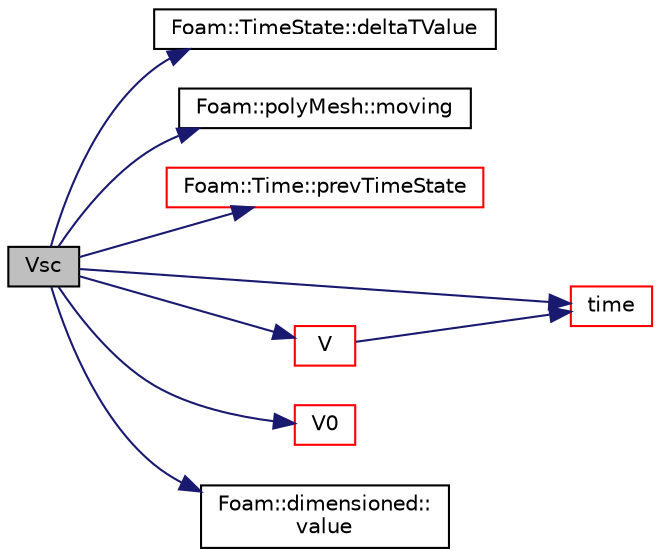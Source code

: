 digraph "Vsc"
{
  bgcolor="transparent";
  edge [fontname="Helvetica",fontsize="10",labelfontname="Helvetica",labelfontsize="10"];
  node [fontname="Helvetica",fontsize="10",shape=record];
  rankdir="LR";
  Node1 [label="Vsc",height=0.2,width=0.4,color="black", fillcolor="grey75", style="filled", fontcolor="black"];
  Node1 -> Node2 [color="midnightblue",fontsize="10",style="solid",fontname="Helvetica"];
  Node2 [label="Foam::TimeState::deltaTValue",height=0.2,width=0.4,color="black",URL="$a02689.html#a664afb7178a107bfcb662f688e0bcb62",tooltip="Return time step value. "];
  Node1 -> Node3 [color="midnightblue",fontsize="10",style="solid",fontname="Helvetica"];
  Node3 [label="Foam::polyMesh::moving",height=0.2,width=0.4,color="black",URL="$a01954.html#acf4d608f7e0fe874d68b2d9c15e73974",tooltip="Is mesh moving. "];
  Node1 -> Node4 [color="midnightblue",fontsize="10",style="solid",fontname="Helvetica"];
  Node4 [label="Foam::Time::prevTimeState",height=0.2,width=0.4,color="red",URL="$a02682.html#afab37f1ff1f8b9925d26334073705c55",tooltip="Return previous TimeState if time is being sub-cycled. "];
  Node1 -> Node5 [color="midnightblue",fontsize="10",style="solid",fontname="Helvetica"];
  Node5 [label="time",height=0.2,width=0.4,color="red",URL="$a00889.html#a48fcf6de2789aff6b430b5fc1a05693f",tooltip="Return the top-level database. "];
  Node1 -> Node6 [color="midnightblue",fontsize="10",style="solid",fontname="Helvetica"];
  Node6 [label="V",height=0.2,width=0.4,color="red",URL="$a00889.html#a27cd86423696afe77220320c31fba00c",tooltip="Return cell volumes. "];
  Node6 -> Node5 [color="midnightblue",fontsize="10",style="solid",fontname="Helvetica"];
  Node1 -> Node7 [color="midnightblue",fontsize="10",style="solid",fontname="Helvetica"];
  Node7 [label="V0",height=0.2,width=0.4,color="red",URL="$a00889.html#aff0a2a98af258ba25f77411ceeb02bca",tooltip="Return old-time cell volumes. "];
  Node1 -> Node8 [color="midnightblue",fontsize="10",style="solid",fontname="Helvetica"];
  Node8 [label="Foam::dimensioned::\lvalue",height=0.2,width=0.4,color="black",URL="$a00538.html#a080d3824651cfcf52f72acceec615aaa",tooltip="Return const reference to value. "];
}
